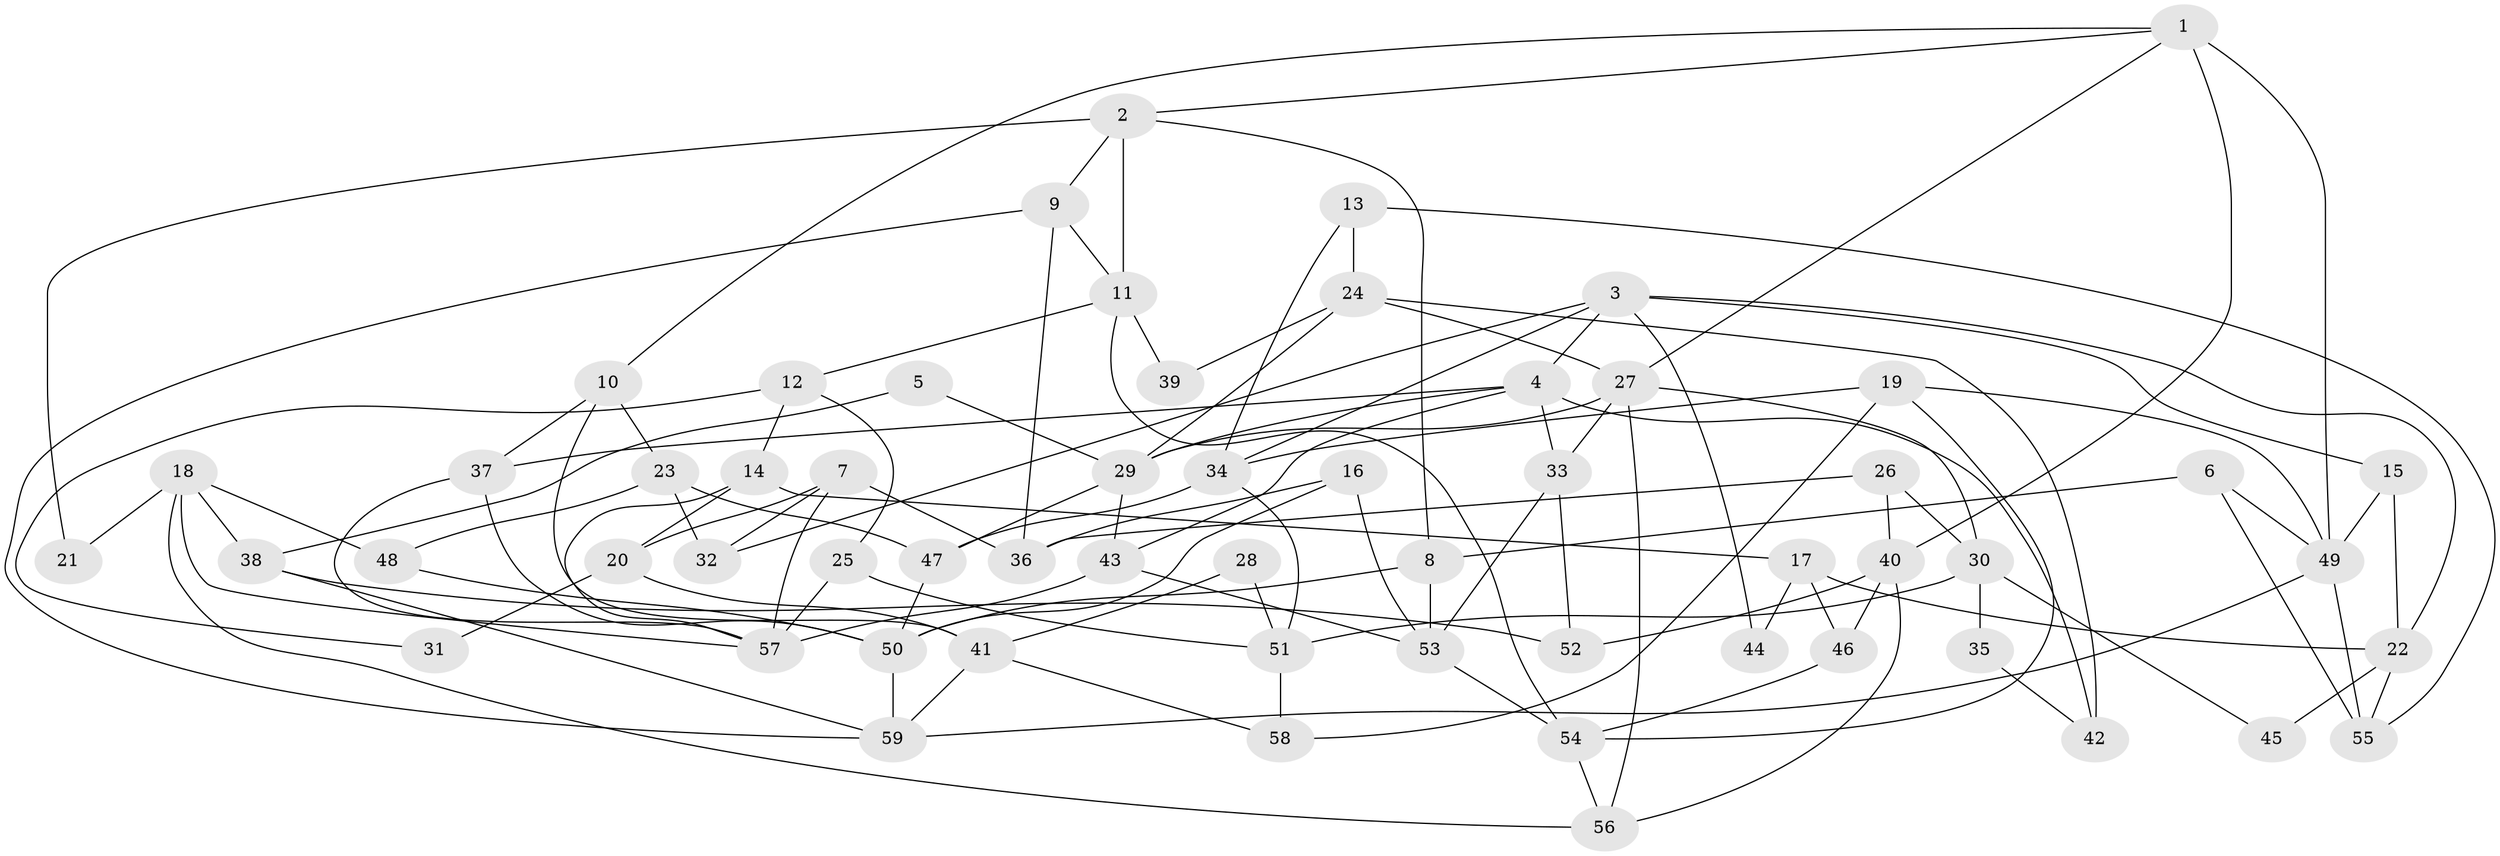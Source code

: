 // Generated by graph-tools (version 1.1) at 2025/52/03/09/25 04:52:08]
// undirected, 59 vertices, 118 edges
graph export_dot {
graph [start="1"]
  node [color=gray90,style=filled];
  1;
  2;
  3;
  4;
  5;
  6;
  7;
  8;
  9;
  10;
  11;
  12;
  13;
  14;
  15;
  16;
  17;
  18;
  19;
  20;
  21;
  22;
  23;
  24;
  25;
  26;
  27;
  28;
  29;
  30;
  31;
  32;
  33;
  34;
  35;
  36;
  37;
  38;
  39;
  40;
  41;
  42;
  43;
  44;
  45;
  46;
  47;
  48;
  49;
  50;
  51;
  52;
  53;
  54;
  55;
  56;
  57;
  58;
  59;
  1 -- 10;
  1 -- 27;
  1 -- 2;
  1 -- 40;
  1 -- 49;
  2 -- 11;
  2 -- 8;
  2 -- 9;
  2 -- 21;
  3 -- 34;
  3 -- 15;
  3 -- 4;
  3 -- 22;
  3 -- 32;
  3 -- 44;
  4 -- 43;
  4 -- 29;
  4 -- 33;
  4 -- 37;
  4 -- 42;
  5 -- 29;
  5 -- 38;
  6 -- 8;
  6 -- 49;
  6 -- 55;
  7 -- 57;
  7 -- 32;
  7 -- 20;
  7 -- 36;
  8 -- 53;
  8 -- 50;
  9 -- 59;
  9 -- 11;
  9 -- 36;
  10 -- 23;
  10 -- 37;
  10 -- 41;
  11 -- 54;
  11 -- 12;
  11 -- 39;
  12 -- 25;
  12 -- 14;
  12 -- 31;
  13 -- 24;
  13 -- 55;
  13 -- 34;
  14 -- 57;
  14 -- 17;
  14 -- 20;
  15 -- 22;
  15 -- 49;
  16 -- 50;
  16 -- 36;
  16 -- 53;
  17 -- 22;
  17 -- 44;
  17 -- 46;
  18 -- 38;
  18 -- 57;
  18 -- 21;
  18 -- 48;
  18 -- 56;
  19 -- 49;
  19 -- 54;
  19 -- 34;
  19 -- 58;
  20 -- 31;
  20 -- 41;
  22 -- 55;
  22 -- 45;
  23 -- 47;
  23 -- 48;
  23 -- 32;
  24 -- 29;
  24 -- 27;
  24 -- 39;
  24 -- 42;
  25 -- 57;
  25 -- 51;
  26 -- 40;
  26 -- 36;
  26 -- 30;
  27 -- 56;
  27 -- 30;
  27 -- 29;
  27 -- 33;
  28 -- 41;
  28 -- 51;
  29 -- 43;
  29 -- 47;
  30 -- 51;
  30 -- 35;
  30 -- 45;
  33 -- 52;
  33 -- 53;
  34 -- 47;
  34 -- 51;
  35 -- 42;
  37 -- 50;
  37 -- 57;
  38 -- 52;
  38 -- 59;
  40 -- 56;
  40 -- 46;
  40 -- 52;
  41 -- 58;
  41 -- 59;
  43 -- 53;
  43 -- 57;
  46 -- 54;
  47 -- 50;
  48 -- 50;
  49 -- 59;
  49 -- 55;
  50 -- 59;
  51 -- 58;
  53 -- 54;
  54 -- 56;
}
